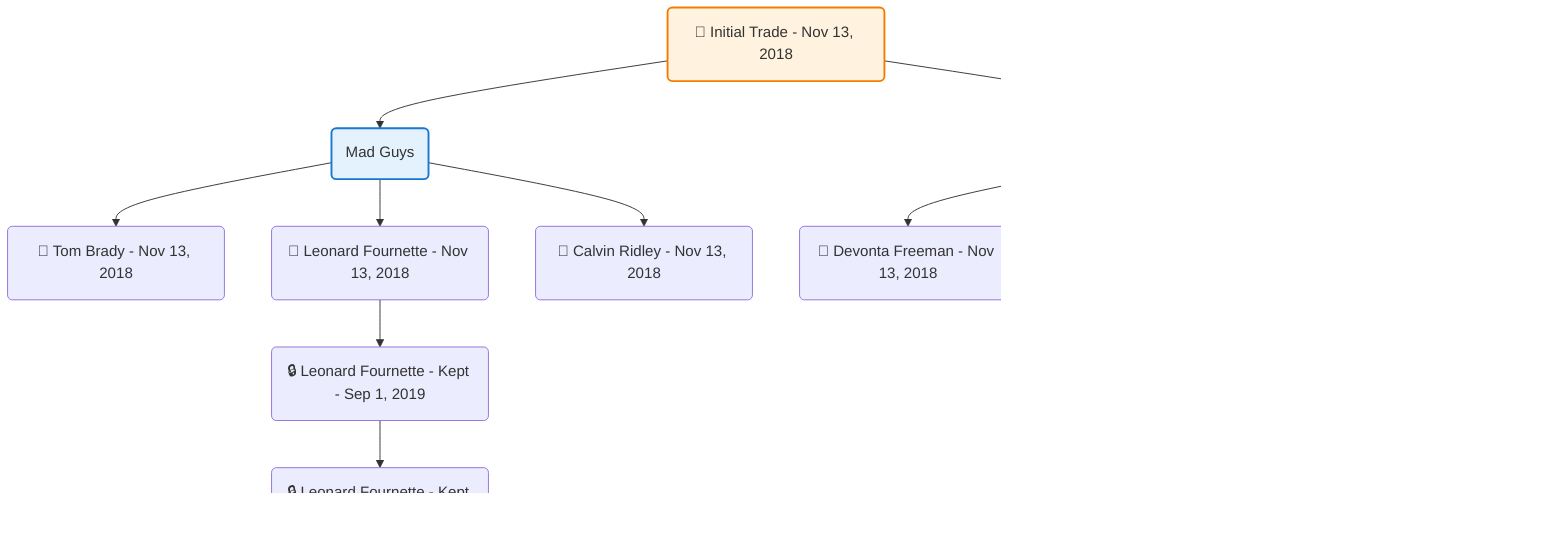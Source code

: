 flowchart TD

    TRADE_MAIN("🔄 Initial Trade - Nov 13, 2018")
    TEAM_1("Mad Guys")
    TEAM_2("leaf16")
    NODE_48d34fc7-64b0-40fc-a2f7-5070efe85ac5("🔄 Tom Brady - Nov 13, 2018")
    NODE_042035f4-e889-4a12-9d3b-6d381a41e476("🔄 Leonard Fournette - Nov 13, 2018")
    NODE_7d9dff9a-6804-4749-8dc7-449f0c4ef28d("🔒 Leonard Fournette - Kept - Sep 1, 2019")
    NODE_39d6fee8-69ee-4c7f-8923-c42ccde87213("🔒 Leonard Fournette - Kept - Sep 8, 2020")
    NODE_7744e2af-5009-4007-8abb-6f69f1b655f4("🔄 Devonta Freeman - Nov 13, 2018")
    NODE_1890d1d2-cb42-4002-8937-7f27c92ad735("🔄 Tarik Cohen - Nov 13, 2018")
    NODE_b9ea11fb-8b61-4a37-972f-ae12e52f0997("🔄 Carson Wentz - Nov 13, 2018")
    NODE_7522e404-3a3f-4197-b88d-617a0a9375c2("🔒 Carson Wentz - Kept - Sep 1, 2019")
    NODE_a3b0775a-b01d-433a-93a1-27d8a40e9b51("🔒 Carson Wentz - Kept - Sep 8, 2020")
    NODE_0d10ae17-3629-4234-a0f6-d95769896b3e("🔄 Calvin Ridley - Nov 13, 2018")

    TRADE_MAIN --> TEAM_1
    TRADE_MAIN --> TEAM_2
    TEAM_1 --> NODE_48d34fc7-64b0-40fc-a2f7-5070efe85ac5
    TEAM_1 --> NODE_042035f4-e889-4a12-9d3b-6d381a41e476
    NODE_042035f4-e889-4a12-9d3b-6d381a41e476 --> NODE_7d9dff9a-6804-4749-8dc7-449f0c4ef28d
    NODE_7d9dff9a-6804-4749-8dc7-449f0c4ef28d --> NODE_39d6fee8-69ee-4c7f-8923-c42ccde87213
    TEAM_2 --> NODE_7744e2af-5009-4007-8abb-6f69f1b655f4
    TEAM_2 --> NODE_1890d1d2-cb42-4002-8937-7f27c92ad735
    TEAM_2 --> NODE_b9ea11fb-8b61-4a37-972f-ae12e52f0997
    NODE_b9ea11fb-8b61-4a37-972f-ae12e52f0997 --> NODE_7522e404-3a3f-4197-b88d-617a0a9375c2
    NODE_7522e404-3a3f-4197-b88d-617a0a9375c2 --> NODE_a3b0775a-b01d-433a-93a1-27d8a40e9b51
    TEAM_1 --> NODE_0d10ae17-3629-4234-a0f6-d95769896b3e

    %% Node styling
    classDef teamNode fill:#e3f2fd,stroke:#1976d2,stroke-width:2px
    classDef tradeNode fill:#fff3e0,stroke:#f57c00,stroke-width:2px
    classDef playerNode fill:#f3e5f5,stroke:#7b1fa2,stroke-width:1px
    classDef nonRootPlayerNode fill:#f5f5f5,stroke:#757575,stroke-width:1px
    classDef endNode fill:#ffebee,stroke:#c62828,stroke-width:2px
    classDef waiverNode fill:#e8f5e8,stroke:#388e3c,stroke-width:2px
    classDef championshipNode fill:#fff9c4,stroke:#f57f17,stroke-width:3px

    class TEAM_1,TEAM_2 teamNode
    class TRADE_MAIN tradeNode